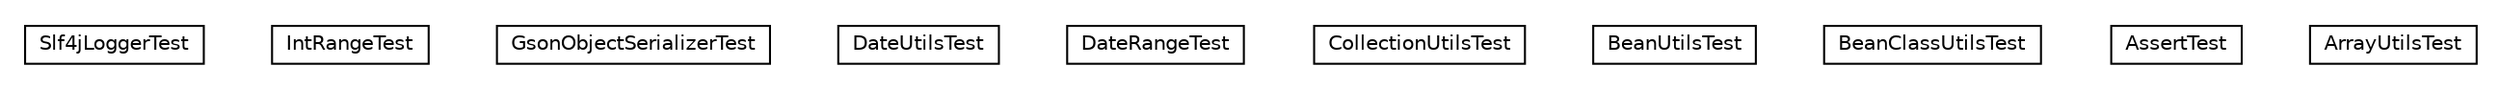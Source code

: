 #!/usr/local/bin/dot
#
# Class diagram 
# Generated by UMLGraph version R5_6_6-8-g8d7759 (http://www.umlgraph.org/)
#

digraph G {
	edge [fontname="Helvetica",fontsize=10,labelfontname="Helvetica",labelfontsize=10];
	node [fontname="Helvetica",fontsize=10,shape=plaintext];
	nodesep=0.25;
	ranksep=0.5;
	// org.dayatang.utils.Slf4jLoggerTest
	c0 [label=<<table title="org.dayatang.utils.Slf4jLoggerTest" border="0" cellborder="1" cellspacing="0" cellpadding="2" port="p" href="./Slf4jLoggerTest.html">
		<tr><td><table border="0" cellspacing="0" cellpadding="1">
<tr><td align="center" balign="center"> Slf4jLoggerTest </td></tr>
		</table></td></tr>
		</table>>, URL="./Slf4jLoggerTest.html", fontname="Helvetica", fontcolor="black", fontsize=10.0];
	// org.dayatang.utils.IntRangeTest
	c1 [label=<<table title="org.dayatang.utils.IntRangeTest" border="0" cellborder="1" cellspacing="0" cellpadding="2" port="p" href="./IntRangeTest.html">
		<tr><td><table border="0" cellspacing="0" cellpadding="1">
<tr><td align="center" balign="center"> IntRangeTest </td></tr>
		</table></td></tr>
		</table>>, URL="./IntRangeTest.html", fontname="Helvetica", fontcolor="black", fontsize=10.0];
	// org.dayatang.utils.GsonObjectSerializerTest
	c2 [label=<<table title="org.dayatang.utils.GsonObjectSerializerTest" border="0" cellborder="1" cellspacing="0" cellpadding="2" port="p" href="./GsonObjectSerializerTest.html">
		<tr><td><table border="0" cellspacing="0" cellpadding="1">
<tr><td align="center" balign="center"> GsonObjectSerializerTest </td></tr>
		</table></td></tr>
		</table>>, URL="./GsonObjectSerializerTest.html", fontname="Helvetica", fontcolor="black", fontsize=10.0];
	// org.dayatang.utils.DateUtilsTest
	c3 [label=<<table title="org.dayatang.utils.DateUtilsTest" border="0" cellborder="1" cellspacing="0" cellpadding="2" port="p" href="./DateUtilsTest.html">
		<tr><td><table border="0" cellspacing="0" cellpadding="1">
<tr><td align="center" balign="center"> DateUtilsTest </td></tr>
		</table></td></tr>
		</table>>, URL="./DateUtilsTest.html", fontname="Helvetica", fontcolor="black", fontsize=10.0];
	// org.dayatang.utils.DateRangeTest
	c4 [label=<<table title="org.dayatang.utils.DateRangeTest" border="0" cellborder="1" cellspacing="0" cellpadding="2" port="p" href="./DateRangeTest.html">
		<tr><td><table border="0" cellspacing="0" cellpadding="1">
<tr><td align="center" balign="center"> DateRangeTest </td></tr>
		</table></td></tr>
		</table>>, URL="./DateRangeTest.html", fontname="Helvetica", fontcolor="black", fontsize=10.0];
	// org.dayatang.utils.CollectionUtilsTest
	c5 [label=<<table title="org.dayatang.utils.CollectionUtilsTest" border="0" cellborder="1" cellspacing="0" cellpadding="2" port="p" href="./CollectionUtilsTest.html">
		<tr><td><table border="0" cellspacing="0" cellpadding="1">
<tr><td align="center" balign="center"> CollectionUtilsTest </td></tr>
		</table></td></tr>
		</table>>, URL="./CollectionUtilsTest.html", fontname="Helvetica", fontcolor="black", fontsize=10.0];
	// org.dayatang.utils.BeanUtilsTest
	c6 [label=<<table title="org.dayatang.utils.BeanUtilsTest" border="0" cellborder="1" cellspacing="0" cellpadding="2" port="p" href="./BeanUtilsTest.html">
		<tr><td><table border="0" cellspacing="0" cellpadding="1">
<tr><td align="center" balign="center"> BeanUtilsTest </td></tr>
		</table></td></tr>
		</table>>, URL="./BeanUtilsTest.html", fontname="Helvetica", fontcolor="black", fontsize=10.0];
	// org.dayatang.utils.BeanClassUtilsTest
	c7 [label=<<table title="org.dayatang.utils.BeanClassUtilsTest" border="0" cellborder="1" cellspacing="0" cellpadding="2" port="p" href="./BeanClassUtilsTest.html">
		<tr><td><table border="0" cellspacing="0" cellpadding="1">
<tr><td align="center" balign="center"> BeanClassUtilsTest </td></tr>
		</table></td></tr>
		</table>>, URL="./BeanClassUtilsTest.html", fontname="Helvetica", fontcolor="black", fontsize=10.0];
	// org.dayatang.utils.AssertTest
	c8 [label=<<table title="org.dayatang.utils.AssertTest" border="0" cellborder="1" cellspacing="0" cellpadding="2" port="p" href="./AssertTest.html">
		<tr><td><table border="0" cellspacing="0" cellpadding="1">
<tr><td align="center" balign="center"> AssertTest </td></tr>
		</table></td></tr>
		</table>>, URL="./AssertTest.html", fontname="Helvetica", fontcolor="black", fontsize=10.0];
	// org.dayatang.utils.ArrayUtilsTest
	c9 [label=<<table title="org.dayatang.utils.ArrayUtilsTest" border="0" cellborder="1" cellspacing="0" cellpadding="2" port="p" href="./ArrayUtilsTest.html">
		<tr><td><table border="0" cellspacing="0" cellpadding="1">
<tr><td align="center" balign="center"> ArrayUtilsTest </td></tr>
		</table></td></tr>
		</table>>, URL="./ArrayUtilsTest.html", fontname="Helvetica", fontcolor="black", fontsize=10.0];
}

